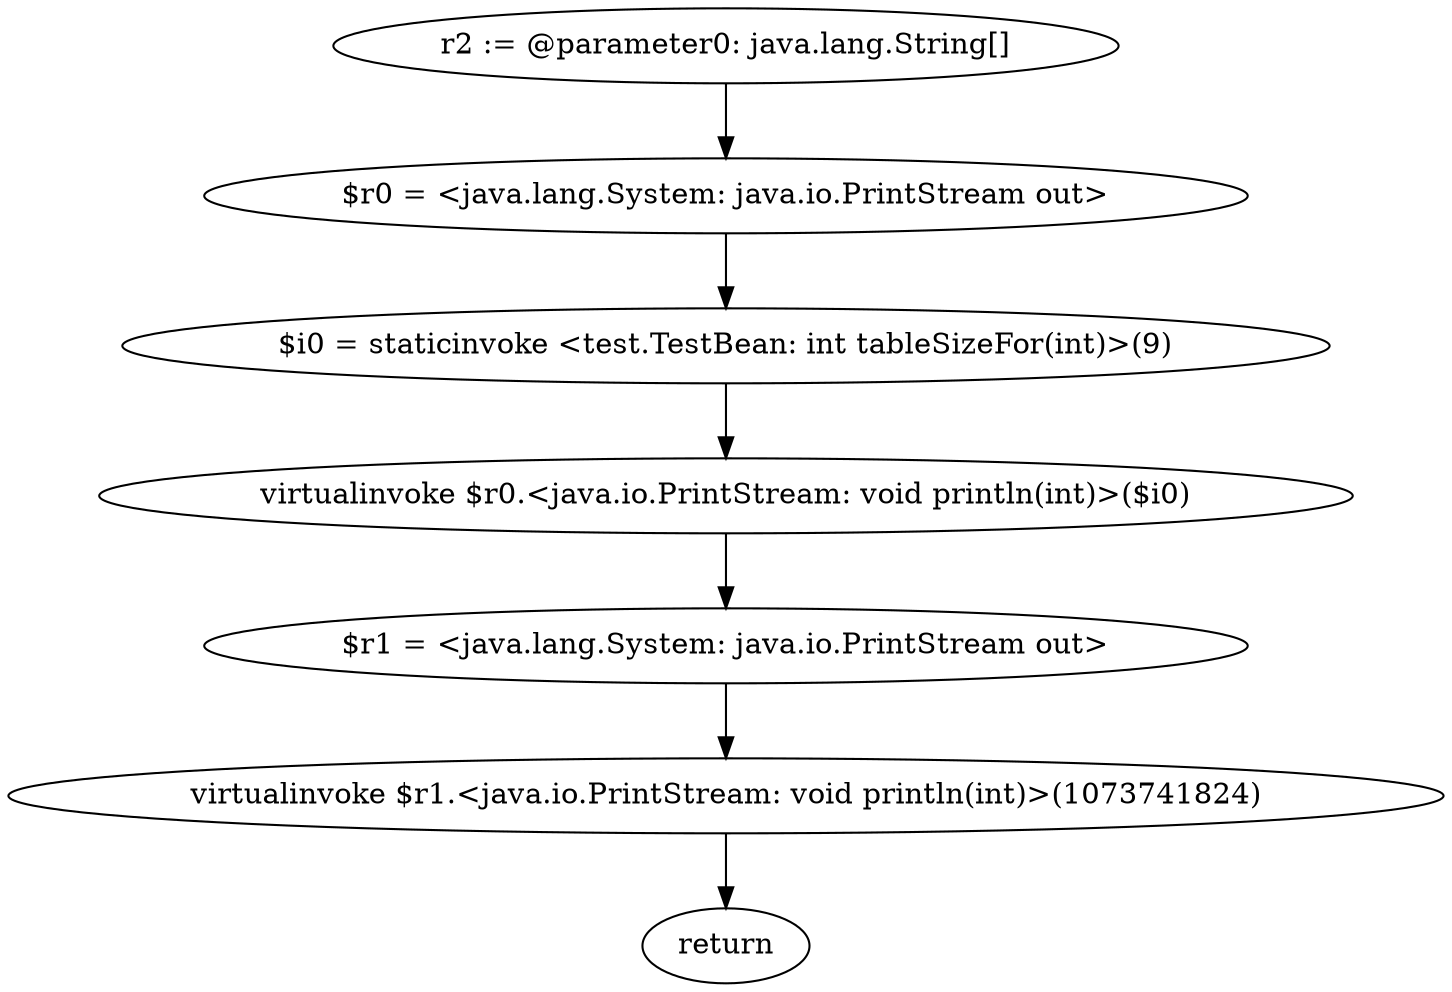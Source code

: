 digraph "unitGraph" {
    "r2 := @parameter0: java.lang.String[]"
    "$r0 = <java.lang.System: java.io.PrintStream out>"
    "$i0 = staticinvoke <test.TestBean: int tableSizeFor(int)>(9)"
    "virtualinvoke $r0.<java.io.PrintStream: void println(int)>($i0)"
    "$r1 = <java.lang.System: java.io.PrintStream out>"
    "virtualinvoke $r1.<java.io.PrintStream: void println(int)>(1073741824)"
    "return"
    "r2 := @parameter0: java.lang.String[]"->"$r0 = <java.lang.System: java.io.PrintStream out>";
    "$r0 = <java.lang.System: java.io.PrintStream out>"->"$i0 = staticinvoke <test.TestBean: int tableSizeFor(int)>(9)";
    "$i0 = staticinvoke <test.TestBean: int tableSizeFor(int)>(9)"->"virtualinvoke $r0.<java.io.PrintStream: void println(int)>($i0)";
    "virtualinvoke $r0.<java.io.PrintStream: void println(int)>($i0)"->"$r1 = <java.lang.System: java.io.PrintStream out>";
    "$r1 = <java.lang.System: java.io.PrintStream out>"->"virtualinvoke $r1.<java.io.PrintStream: void println(int)>(1073741824)";
    "virtualinvoke $r1.<java.io.PrintStream: void println(int)>(1073741824)"->"return";
}
